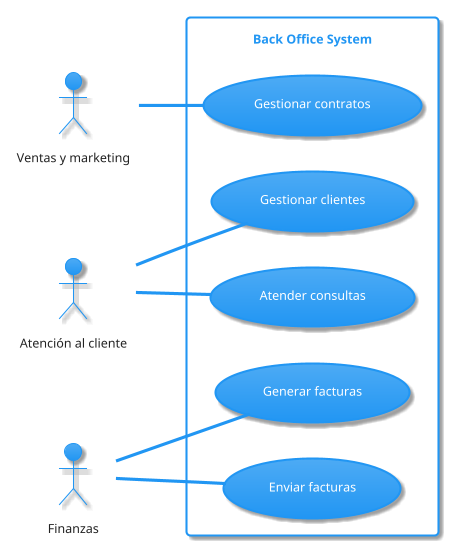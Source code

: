 @startuml FrontOffice
!theme materia
left to right direction

actor "Ventas y marketing" as salesMarketing <<Empleado>>
actor "Atención al cliente" as customerService <<Empleado>>
actor "Finanzas" as finance <<Empleado>>

rectangle "Back Office System" {
    salesMarketing -- (Gestionar contratos)
    customerService -- (Gestionar clientes)
    customerService -- (Atender consultas)
    finance -- (Generar facturas)
    finance -- (Enviar facturas)

}
@enduml
